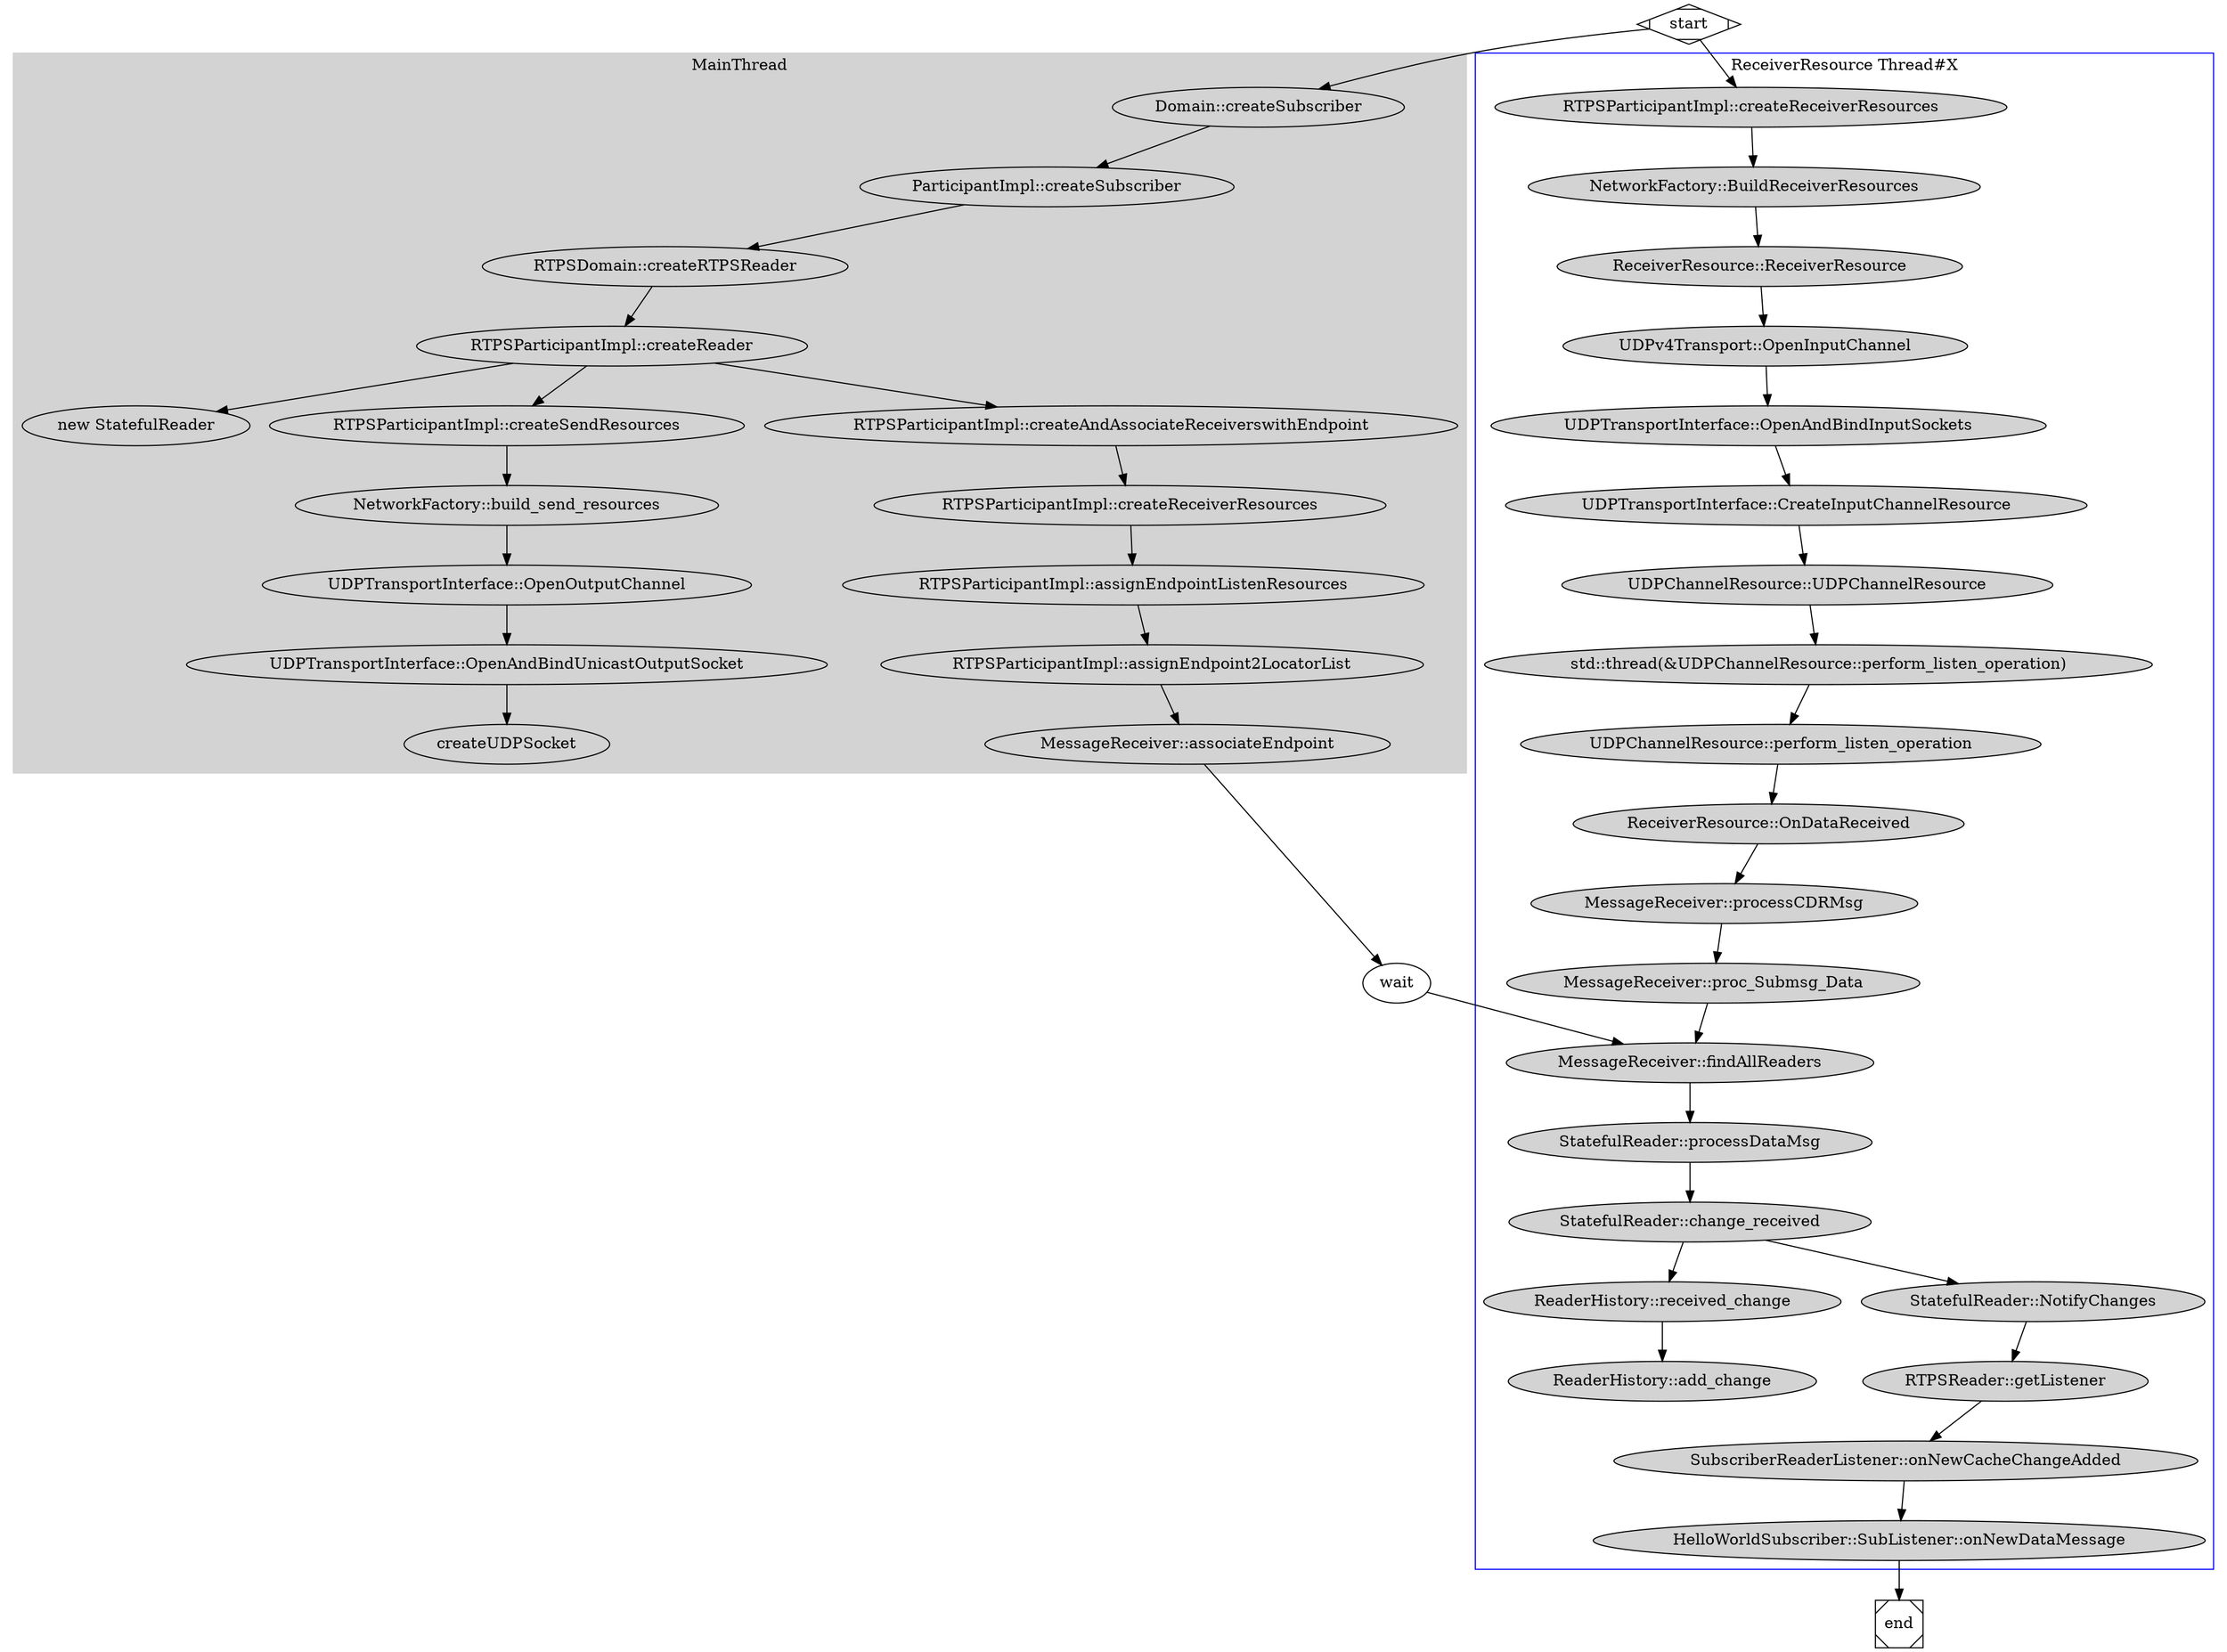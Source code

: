 digraph G {

  subgraph cluster0 {
    node [style=filled,clolor=white];
    color = lightgrey;
    style=filled;
    label = "MainThread"

    a1[label="Domain::createSubscriber"]
    a2[label="ParticipantImpl::createSubscriber"]
    a3[label="RTPSDomain::createRTPSReader"]
    a4[label="RTPSParticipantImpl::createReader"]

    a5[label="new StatefulReader"]

    a6[label="RTPSParticipantImpl::createSendResources"]
    a7[label="NetworkFactory::build_send_resources"]
    a8[label="UDPTransportInterface::OpenOutputChannel"]
    a9[label="UDPTransportInterface::OpenAndBindUnicastOutputSocket"]
    a10[label="createUDPSocket"]

    a11[label="RTPSParticipantImpl::createAndAssociateReceiverswithEndpoint"]
    a12[label="RTPSParticipantImpl::createReceiverResources"]
    a13[label="RTPSParticipantImpl::assignEndpointListenResources"]
    a14[label="RTPSParticipantImpl::assignEndpoint2LocatorList"]
    a15[label="MessageReceiver::associateEndpoint"]

    a1->a2->a3->a4;
    a4->a5;
    a4->a6->a7->a8->a9->a10;
    a4->a11->a12->a13->a14->a15;
  }

  subgraph cluster1 {
    node [style=filled];
    color=blue;
    label = "ReceiverResource Thread#X";

    b1[label="RTPSParticipantImpl::createReceiverResources"]
    b2[label="NetworkFactory::BuildReceiverResources"]
    b3[label="ReceiverResource::ReceiverResource"]
    b4[label="UDPv4Transport::OpenInputChannel"]
    b5[label="UDPTransportInterface::OpenAndBindInputSockets"]
    b6[label="UDPTransportInterface::CreateInputChannelResource"]
    b7[label="UDPChannelResource::UDPChannelResource"]
    b8[label="std::thread(&UDPChannelResource::perform_listen_operation)"]
    b9[label="UDPChannelResource::perform_listen_operation"]
    b10[label="ReceiverResource::OnDataReceived"]
    b11[label="MessageReceiver::processCDRMsg"]
    b12[label="MessageReceiver::proc_Submsg_Data"]
    b13[label="MessageReceiver::findAllReaders"]
    b14[label="StatefulReader::processDataMsg"]
    b15[label="StatefulReader::change_received"]

    b1->b2->b3->b4->b5->b6->b7->b8->b9->b10->b11->b12->b13->b14->b15;

    b16[label="ReaderHistory::received_change"]
    b17[label="ReaderHistory::add_change"]

    b15->b16->b17;

    b18[label="StatefulReader::NotifyChanges"]
    b19[label="RTPSReader::getListener"]
    b20[label="SubscriberReaderListener::onNewCacheChangeAdded"]
    b21[label="HelloWorldSubscriber::SubListener::onNewDataMessage"]

    b15->b18->b19->b20->b21;
  }

  start -> a1;
  start -> b1;
  a15 -> wait -> b13;
  b21 -> end;

  start [shape=Mdiamond];
  end [shape=Msquare];
}